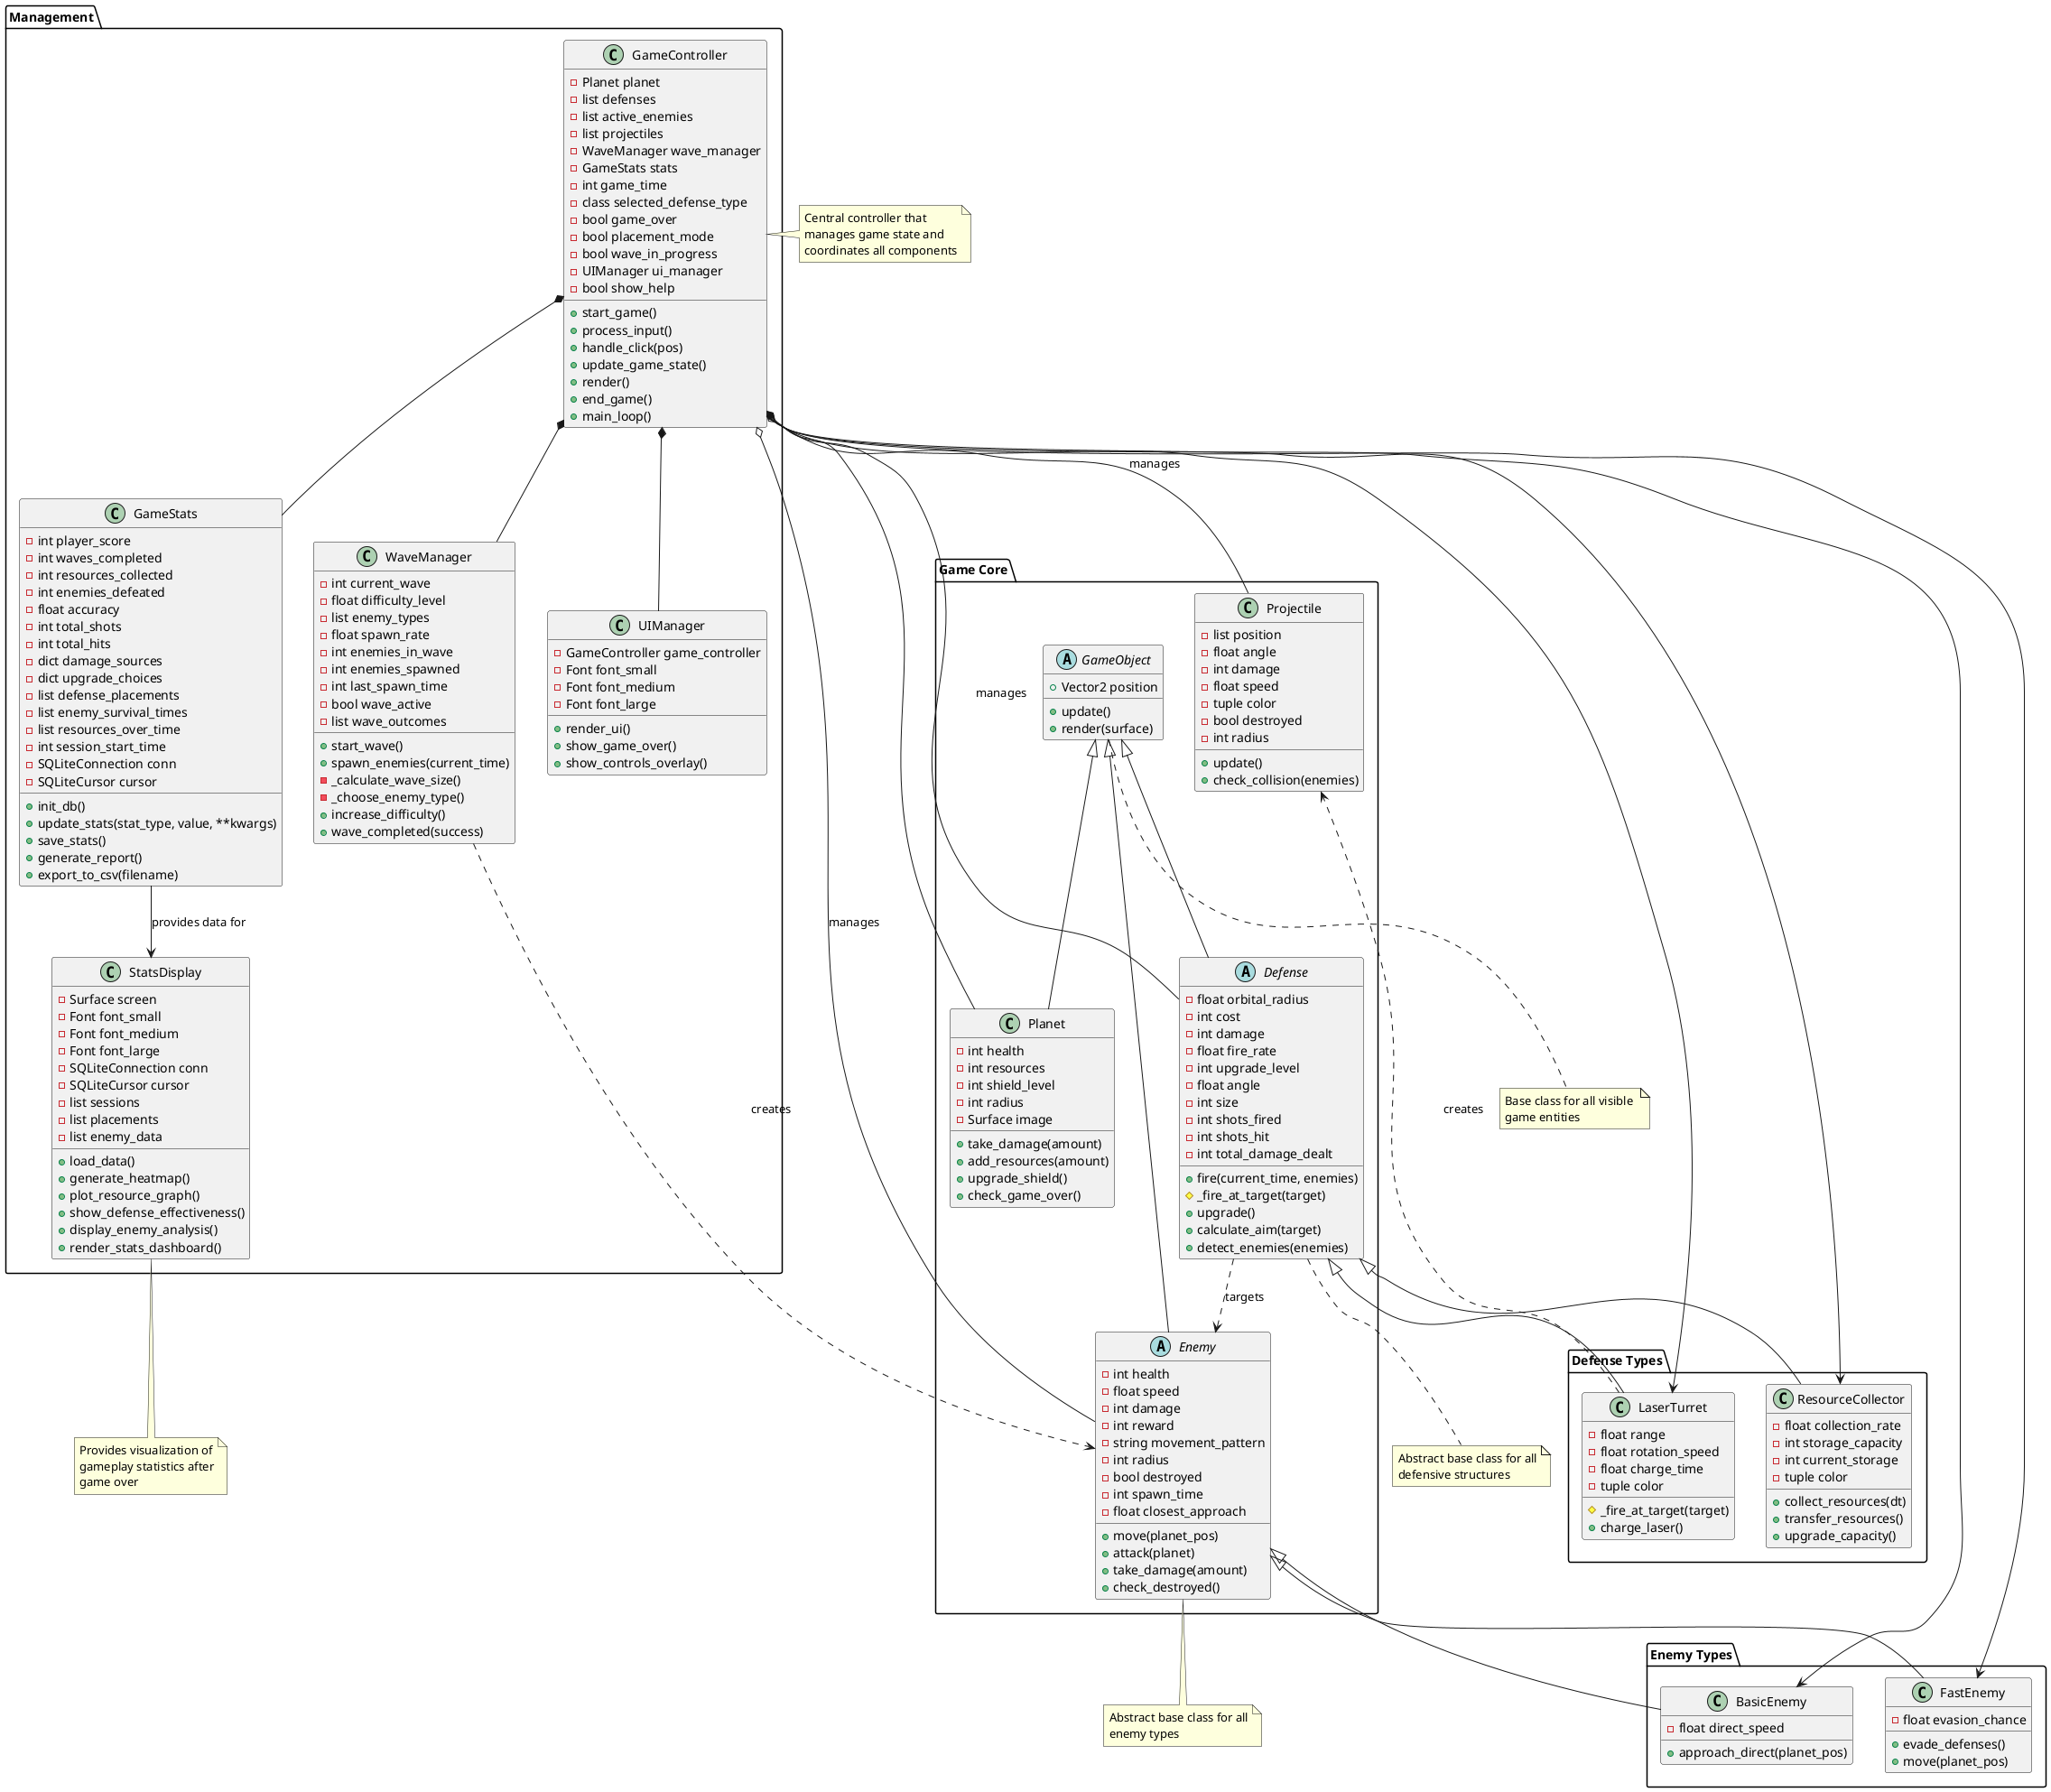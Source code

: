 @startuml "Orbital Defense Class Diagram"

package "Game Core" {
  abstract class GameObject {
    +Vector2 position
    +update()
    +render(surface)
  }

  class Planet {
    -int health
    -int resources
    -int shield_level
    -int radius
    -Surface image
    +take_damage(amount)
    +add_resources(amount)
    +upgrade_shield()
    +check_game_over()
  }

  abstract class Defense {
    -float orbital_radius
    -int cost
    -int damage
    -float fire_rate
    -int upgrade_level
    -float angle
    -int size
    -int shots_fired
    -int shots_hit
    -int total_damage_dealt
    +fire(current_time, enemies)
    #_fire_at_target(target)
    +upgrade()
    +calculate_aim(target)
    +detect_enemies(enemies)
  }

  abstract class Enemy {
    -int health
    -float speed
    -int damage
    -int reward
    -string movement_pattern
    -int radius
    -bool destroyed
    -int spawn_time
    -float closest_approach
    +move(planet_pos)
    +attack(planet)
    +take_damage(amount)
    +check_destroyed()
  }

  class Projectile {
    -list position
    -float angle
    -int damage
    -float speed
    -tuple color
    -bool destroyed
    -int radius
    +update()
    +check_collision(enemies)
  }
}

package "Defense Types" {
  class LaserTurret {
    -float range
    -float rotation_speed
    -float charge_time
    -tuple color
    #_fire_at_target(target)
    +charge_laser()
  }

  class ResourceCollector {
    -float collection_rate
    -int storage_capacity
    -int current_storage
    -tuple color
    +collect_resources(dt)
    +transfer_resources()
    +upgrade_capacity()
  }
}

package "Enemy Types" {
  class BasicEnemy {
    -float direct_speed
    +approach_direct(planet_pos)
  }

  class FastEnemy {
    -float evasion_chance
    +evade_defenses()
    +move(planet_pos)
  }
}

package "Management" {
  class WaveManager {
    -int current_wave
    -float difficulty_level
    -list enemy_types
    -float spawn_rate
    -int enemies_in_wave
    -int enemies_spawned
    -int last_spawn_time
    -bool wave_active
    -list wave_outcomes
    +start_wave()
    +spawn_enemies(current_time)
    -_calculate_wave_size()
    -_choose_enemy_type()
    +increase_difficulty()
    +wave_completed(success)
  }

  class GameStats {
    -int player_score
    -int waves_completed
    -int resources_collected
    -int enemies_defeated
    -float accuracy
    -int total_shots
    -int total_hits
    -dict damage_sources
    -dict upgrade_choices
    -list defense_placements
    -list enemy_survival_times
    -list resources_over_time
    -int session_start_time
    -SQLiteConnection conn
    -SQLiteCursor cursor
    +init_db()
    +update_stats(stat_type, value, **kwargs)
    +save_stats()
    +generate_report()
    +export_to_csv(filename)
  }

  class UIManager {
    -GameController game_controller
    -Font font_small
    -Font font_medium
    -Font font_large
    +render_ui()
    +show_game_over()
    +show_controls_overlay()
  }

  class StatsDisplay {
    -Surface screen
    -Font font_small
    -Font font_medium
    -Font font_large
    -SQLiteConnection conn
    -SQLiteCursor cursor
    -list sessions
    -list placements
    -list enemy_data
    +load_data()
    +generate_heatmap()
    +plot_resource_graph()
    +show_defense_effectiveness()
    +display_enemy_analysis()
    +render_stats_dashboard()
  }

  class GameController {
    -Planet planet
    -list defenses
    -list active_enemies
    -list projectiles
    -WaveManager wave_manager
    -GameStats stats
    -int game_time
    -class selected_defense_type
    -bool game_over
    -bool placement_mode
    -bool wave_in_progress
    -UIManager ui_manager
    -bool show_help
    +start_game()
    +process_input()
    +handle_click(pos)
    +update_game_state()
    +render()
    +end_game()
    +main_loop()
  }
}

' Inheritance relationships
GameObject <|-- Planet
GameObject <|-- Defense
GameObject <|-- Enemy

Defense <|-- LaserTurret
Defense <|-- ResourceCollector

Enemy <|-- BasicEnemy
Enemy <|-- FastEnemy

' Composition relationships
GameController *-- Planet
GameController *-- WaveManager
GameController *-- GameStats
GameController *-- UIManager

' Association relationships
GameController o-- Defense : manages
GameController o-- Enemy : manages
GameController o-- Projectile : manages

WaveManager ..> Enemy : creates
LaserTurret ..> Projectile : creates
Defense ..> Enemy : targets

GameController --> BasicEnemy
GameController --> FastEnemy
GameController --> LaserTurret
GameController --> ResourceCollector

GameStats --> StatsDisplay : provides data for

' Notes and explanations
note bottom of GameObject
  Base class for all visible 
  game entities
end note

note bottom of Defense
  Abstract base class for all
  defensive structures
end note

note bottom of Enemy
  Abstract base class for all
  enemy types
end note

note right of GameController
  Central controller that
  manages game state and
  coordinates all components
end note

note bottom of StatsDisplay
  Provides visualization of
  gameplay statistics after
  game over
end note

@enduml